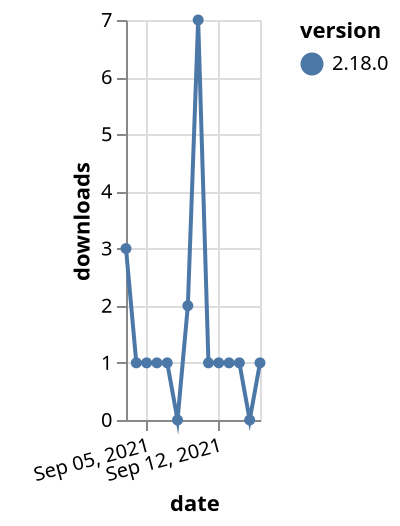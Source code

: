 {"$schema": "https://vega.github.io/schema/vega-lite/v5.json", "description": "A simple bar chart with embedded data.", "data": {"values": [{"date": "2021-09-03", "total": 520, "delta": 3, "version": "2.18.0"}, {"date": "2021-09-04", "total": 521, "delta": 1, "version": "2.18.0"}, {"date": "2021-09-05", "total": 522, "delta": 1, "version": "2.18.0"}, {"date": "2021-09-06", "total": 523, "delta": 1, "version": "2.18.0"}, {"date": "2021-09-07", "total": 524, "delta": 1, "version": "2.18.0"}, {"date": "2021-09-08", "total": 524, "delta": 0, "version": "2.18.0"}, {"date": "2021-09-09", "total": 526, "delta": 2, "version": "2.18.0"}, {"date": "2021-09-10", "total": 533, "delta": 7, "version": "2.18.0"}, {"date": "2021-09-11", "total": 534, "delta": 1, "version": "2.18.0"}, {"date": "2021-09-12", "total": 535, "delta": 1, "version": "2.18.0"}, {"date": "2021-09-13", "total": 536, "delta": 1, "version": "2.18.0"}, {"date": "2021-09-14", "total": 537, "delta": 1, "version": "2.18.0"}, {"date": "2021-09-15", "total": 537, "delta": 0, "version": "2.18.0"}, {"date": "2021-09-16", "total": 538, "delta": 1, "version": "2.18.0"}]}, "width": "container", "mark": {"type": "line", "point": {"filled": true}}, "encoding": {"x": {"field": "date", "type": "temporal", "timeUnit": "yearmonthdate", "title": "date", "axis": {"labelAngle": -15}}, "y": {"field": "delta", "type": "quantitative", "title": "downloads"}, "color": {"field": "version", "type": "nominal"}, "tooltip": {"field": "delta"}}}